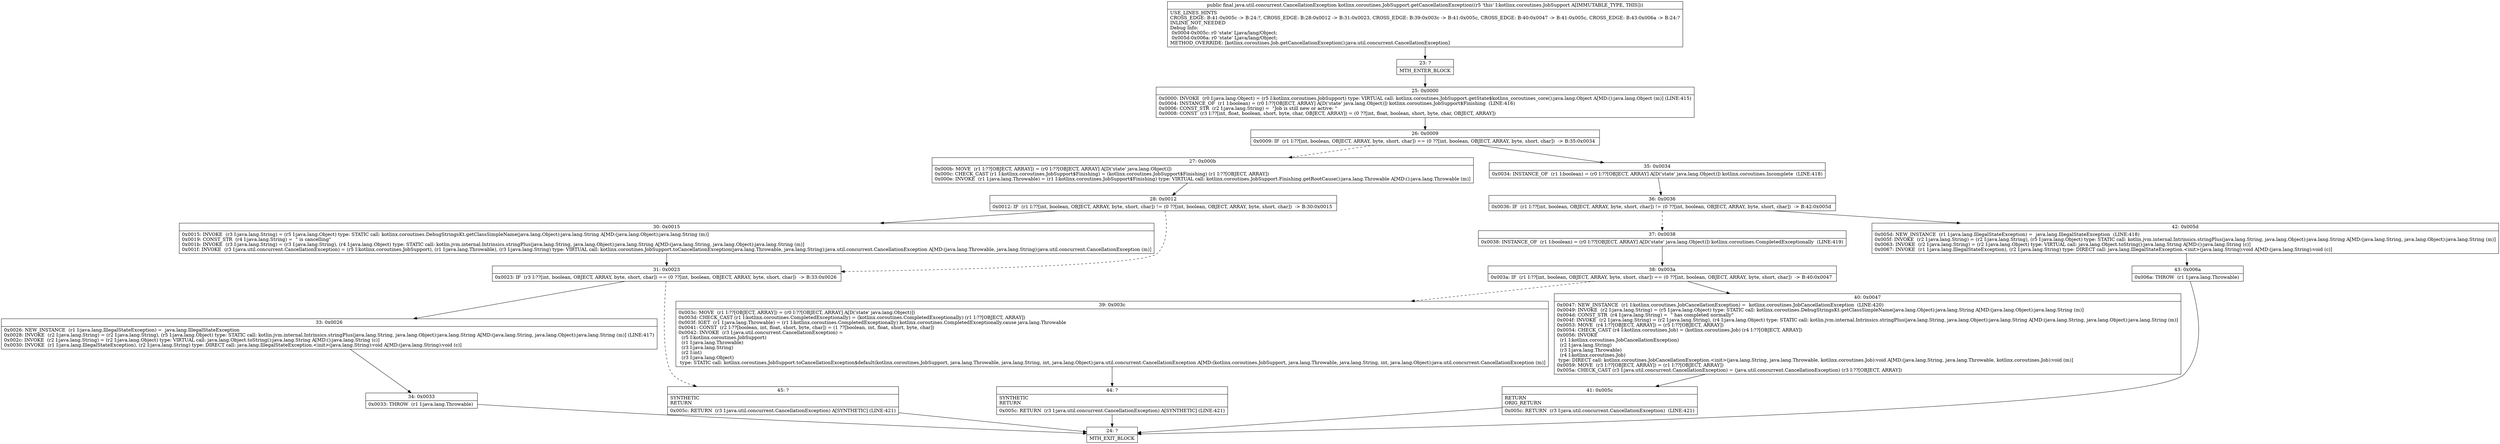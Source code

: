 digraph "CFG forkotlinx.coroutines.JobSupport.getCancellationException()Ljava\/util\/concurrent\/CancellationException;" {
Node_23 [shape=record,label="{23\:\ ?|MTH_ENTER_BLOCK\l}"];
Node_25 [shape=record,label="{25\:\ 0x0000|0x0000: INVOKE  (r0 I:java.lang.Object) = (r5 I:kotlinx.coroutines.JobSupport) type: VIRTUAL call: kotlinx.coroutines.JobSupport.getState$kotlinx_coroutines_core():java.lang.Object A[MD:():java.lang.Object (m)] (LINE:415)\l0x0004: INSTANCE_OF  (r1 I:boolean) = (r0 I:??[OBJECT, ARRAY] A[D('state' java.lang.Object)]) kotlinx.coroutines.JobSupport$Finishing  (LINE:416)\l0x0006: CONST_STR  (r2 I:java.lang.String) =  \"Job is still new or active: \" \l0x0008: CONST  (r3 I:??[int, float, boolean, short, byte, char, OBJECT, ARRAY]) = (0 ??[int, float, boolean, short, byte, char, OBJECT, ARRAY]) \l}"];
Node_26 [shape=record,label="{26\:\ 0x0009|0x0009: IF  (r1 I:??[int, boolean, OBJECT, ARRAY, byte, short, char]) == (0 ??[int, boolean, OBJECT, ARRAY, byte, short, char])  \-\> B:35:0x0034 \l}"];
Node_27 [shape=record,label="{27\:\ 0x000b|0x000b: MOVE  (r1 I:??[OBJECT, ARRAY]) = (r0 I:??[OBJECT, ARRAY] A[D('state' java.lang.Object)]) \l0x000c: CHECK_CAST (r1 I:kotlinx.coroutines.JobSupport$Finishing) = (kotlinx.coroutines.JobSupport$Finishing) (r1 I:??[OBJECT, ARRAY]) \l0x000e: INVOKE  (r1 I:java.lang.Throwable) = (r1 I:kotlinx.coroutines.JobSupport$Finishing) type: VIRTUAL call: kotlinx.coroutines.JobSupport.Finishing.getRootCause():java.lang.Throwable A[MD:():java.lang.Throwable (m)]\l}"];
Node_28 [shape=record,label="{28\:\ 0x0012|0x0012: IF  (r1 I:??[int, boolean, OBJECT, ARRAY, byte, short, char]) != (0 ??[int, boolean, OBJECT, ARRAY, byte, short, char])  \-\> B:30:0x0015 \l}"];
Node_30 [shape=record,label="{30\:\ 0x0015|0x0015: INVOKE  (r3 I:java.lang.String) = (r5 I:java.lang.Object) type: STATIC call: kotlinx.coroutines.DebugStringsKt.getClassSimpleName(java.lang.Object):java.lang.String A[MD:(java.lang.Object):java.lang.String (m)]\l0x0019: CONST_STR  (r4 I:java.lang.String) =  \" is cancelling\" \l0x001b: INVOKE  (r3 I:java.lang.String) = (r3 I:java.lang.String), (r4 I:java.lang.Object) type: STATIC call: kotlin.jvm.internal.Intrinsics.stringPlus(java.lang.String, java.lang.Object):java.lang.String A[MD:(java.lang.String, java.lang.Object):java.lang.String (m)]\l0x001f: INVOKE  (r3 I:java.util.concurrent.CancellationException) = (r5 I:kotlinx.coroutines.JobSupport), (r1 I:java.lang.Throwable), (r3 I:java.lang.String) type: VIRTUAL call: kotlinx.coroutines.JobSupport.toCancellationException(java.lang.Throwable, java.lang.String):java.util.concurrent.CancellationException A[MD:(java.lang.Throwable, java.lang.String):java.util.concurrent.CancellationException (m)]\l}"];
Node_31 [shape=record,label="{31\:\ 0x0023|0x0023: IF  (r3 I:??[int, boolean, OBJECT, ARRAY, byte, short, char]) == (0 ??[int, boolean, OBJECT, ARRAY, byte, short, char])  \-\> B:33:0x0026 \l}"];
Node_33 [shape=record,label="{33\:\ 0x0026|0x0026: NEW_INSTANCE  (r1 I:java.lang.IllegalStateException) =  java.lang.IllegalStateException \l0x0028: INVOKE  (r2 I:java.lang.String) = (r2 I:java.lang.String), (r5 I:java.lang.Object) type: STATIC call: kotlin.jvm.internal.Intrinsics.stringPlus(java.lang.String, java.lang.Object):java.lang.String A[MD:(java.lang.String, java.lang.Object):java.lang.String (m)] (LINE:417)\l0x002c: INVOKE  (r2 I:java.lang.String) = (r2 I:java.lang.Object) type: VIRTUAL call: java.lang.Object.toString():java.lang.String A[MD:():java.lang.String (c)]\l0x0030: INVOKE  (r1 I:java.lang.IllegalStateException), (r2 I:java.lang.String) type: DIRECT call: java.lang.IllegalStateException.\<init\>(java.lang.String):void A[MD:(java.lang.String):void (c)]\l}"];
Node_34 [shape=record,label="{34\:\ 0x0033|0x0033: THROW  (r1 I:java.lang.Throwable) \l}"];
Node_24 [shape=record,label="{24\:\ ?|MTH_EXIT_BLOCK\l}"];
Node_45 [shape=record,label="{45\:\ ?|SYNTHETIC\lRETURN\l|0x005c: RETURN  (r3 I:java.util.concurrent.CancellationException) A[SYNTHETIC] (LINE:421)\l}"];
Node_35 [shape=record,label="{35\:\ 0x0034|0x0034: INSTANCE_OF  (r1 I:boolean) = (r0 I:??[OBJECT, ARRAY] A[D('state' java.lang.Object)]) kotlinx.coroutines.Incomplete  (LINE:418)\l}"];
Node_36 [shape=record,label="{36\:\ 0x0036|0x0036: IF  (r1 I:??[int, boolean, OBJECT, ARRAY, byte, short, char]) != (0 ??[int, boolean, OBJECT, ARRAY, byte, short, char])  \-\> B:42:0x005d \l}"];
Node_37 [shape=record,label="{37\:\ 0x0038|0x0038: INSTANCE_OF  (r1 I:boolean) = (r0 I:??[OBJECT, ARRAY] A[D('state' java.lang.Object)]) kotlinx.coroutines.CompletedExceptionally  (LINE:419)\l}"];
Node_38 [shape=record,label="{38\:\ 0x003a|0x003a: IF  (r1 I:??[int, boolean, OBJECT, ARRAY, byte, short, char]) == (0 ??[int, boolean, OBJECT, ARRAY, byte, short, char])  \-\> B:40:0x0047 \l}"];
Node_39 [shape=record,label="{39\:\ 0x003c|0x003c: MOVE  (r1 I:??[OBJECT, ARRAY]) = (r0 I:??[OBJECT, ARRAY] A[D('state' java.lang.Object)]) \l0x003d: CHECK_CAST (r1 I:kotlinx.coroutines.CompletedExceptionally) = (kotlinx.coroutines.CompletedExceptionally) (r1 I:??[OBJECT, ARRAY]) \l0x003f: IGET  (r1 I:java.lang.Throwable) = (r1 I:kotlinx.coroutines.CompletedExceptionally) kotlinx.coroutines.CompletedExceptionally.cause java.lang.Throwable \l0x0041: CONST  (r2 I:??[boolean, int, float, short, byte, char]) = (1 ??[boolean, int, float, short, byte, char]) \l0x0042: INVOKE  (r3 I:java.util.concurrent.CancellationException) = \l  (r5 I:kotlinx.coroutines.JobSupport)\l  (r1 I:java.lang.Throwable)\l  (r3 I:java.lang.String)\l  (r2 I:int)\l  (r3 I:java.lang.Object)\l type: STATIC call: kotlinx.coroutines.JobSupport.toCancellationException$default(kotlinx.coroutines.JobSupport, java.lang.Throwable, java.lang.String, int, java.lang.Object):java.util.concurrent.CancellationException A[MD:(kotlinx.coroutines.JobSupport, java.lang.Throwable, java.lang.String, int, java.lang.Object):java.util.concurrent.CancellationException (m)]\l}"];
Node_44 [shape=record,label="{44\:\ ?|SYNTHETIC\lRETURN\l|0x005c: RETURN  (r3 I:java.util.concurrent.CancellationException) A[SYNTHETIC] (LINE:421)\l}"];
Node_40 [shape=record,label="{40\:\ 0x0047|0x0047: NEW_INSTANCE  (r1 I:kotlinx.coroutines.JobCancellationException) =  kotlinx.coroutines.JobCancellationException  (LINE:420)\l0x0049: INVOKE  (r2 I:java.lang.String) = (r5 I:java.lang.Object) type: STATIC call: kotlinx.coroutines.DebugStringsKt.getClassSimpleName(java.lang.Object):java.lang.String A[MD:(java.lang.Object):java.lang.String (m)]\l0x004d: CONST_STR  (r4 I:java.lang.String) =  \" has completed normally\" \l0x004f: INVOKE  (r2 I:java.lang.String) = (r2 I:java.lang.String), (r4 I:java.lang.Object) type: STATIC call: kotlin.jvm.internal.Intrinsics.stringPlus(java.lang.String, java.lang.Object):java.lang.String A[MD:(java.lang.String, java.lang.Object):java.lang.String (m)]\l0x0053: MOVE  (r4 I:??[OBJECT, ARRAY]) = (r5 I:??[OBJECT, ARRAY]) \l0x0054: CHECK_CAST (r4 I:kotlinx.coroutines.Job) = (kotlinx.coroutines.Job) (r4 I:??[OBJECT, ARRAY]) \l0x0056: INVOKE  \l  (r1 I:kotlinx.coroutines.JobCancellationException)\l  (r2 I:java.lang.String)\l  (r3 I:java.lang.Throwable)\l  (r4 I:kotlinx.coroutines.Job)\l type: DIRECT call: kotlinx.coroutines.JobCancellationException.\<init\>(java.lang.String, java.lang.Throwable, kotlinx.coroutines.Job):void A[MD:(java.lang.String, java.lang.Throwable, kotlinx.coroutines.Job):void (m)]\l0x0059: MOVE  (r3 I:??[OBJECT, ARRAY]) = (r1 I:??[OBJECT, ARRAY]) \l0x005a: CHECK_CAST (r3 I:java.util.concurrent.CancellationException) = (java.util.concurrent.CancellationException) (r3 I:??[OBJECT, ARRAY]) \l}"];
Node_41 [shape=record,label="{41\:\ 0x005c|RETURN\lORIG_RETURN\l|0x005c: RETURN  (r3 I:java.util.concurrent.CancellationException)  (LINE:421)\l}"];
Node_42 [shape=record,label="{42\:\ 0x005d|0x005d: NEW_INSTANCE  (r1 I:java.lang.IllegalStateException) =  java.lang.IllegalStateException  (LINE:418)\l0x005f: INVOKE  (r2 I:java.lang.String) = (r2 I:java.lang.String), (r5 I:java.lang.Object) type: STATIC call: kotlin.jvm.internal.Intrinsics.stringPlus(java.lang.String, java.lang.Object):java.lang.String A[MD:(java.lang.String, java.lang.Object):java.lang.String (m)]\l0x0063: INVOKE  (r2 I:java.lang.String) = (r2 I:java.lang.Object) type: VIRTUAL call: java.lang.Object.toString():java.lang.String A[MD:():java.lang.String (c)]\l0x0067: INVOKE  (r1 I:java.lang.IllegalStateException), (r2 I:java.lang.String) type: DIRECT call: java.lang.IllegalStateException.\<init\>(java.lang.String):void A[MD:(java.lang.String):void (c)]\l}"];
Node_43 [shape=record,label="{43\:\ 0x006a|0x006a: THROW  (r1 I:java.lang.Throwable) \l}"];
MethodNode[shape=record,label="{public final java.util.concurrent.CancellationException kotlinx.coroutines.JobSupport.getCancellationException((r5 'this' I:kotlinx.coroutines.JobSupport A[IMMUTABLE_TYPE, THIS]))  | USE_LINES_HINTS\lCROSS_EDGE: B:41:0x005c \-\> B:24:?, CROSS_EDGE: B:28:0x0012 \-\> B:31:0x0023, CROSS_EDGE: B:39:0x003c \-\> B:41:0x005c, CROSS_EDGE: B:40:0x0047 \-\> B:41:0x005c, CROSS_EDGE: B:43:0x006a \-\> B:24:?\lINLINE_NOT_NEEDED\lDebug Info:\l  0x0004\-0x005c: r0 'state' Ljava\/lang\/Object;\l  0x005d\-0x006a: r0 'state' Ljava\/lang\/Object;\lMETHOD_OVERRIDE: [kotlinx.coroutines.Job.getCancellationException():java.util.concurrent.CancellationException]\l}"];
MethodNode -> Node_23;Node_23 -> Node_25;
Node_25 -> Node_26;
Node_26 -> Node_27[style=dashed];
Node_26 -> Node_35;
Node_27 -> Node_28;
Node_28 -> Node_30;
Node_28 -> Node_31[style=dashed];
Node_30 -> Node_31;
Node_31 -> Node_33;
Node_31 -> Node_45[style=dashed];
Node_33 -> Node_34;
Node_34 -> Node_24;
Node_45 -> Node_24;
Node_35 -> Node_36;
Node_36 -> Node_37[style=dashed];
Node_36 -> Node_42;
Node_37 -> Node_38;
Node_38 -> Node_39[style=dashed];
Node_38 -> Node_40;
Node_39 -> Node_44;
Node_44 -> Node_24;
Node_40 -> Node_41;
Node_41 -> Node_24;
Node_42 -> Node_43;
Node_43 -> Node_24;
}

